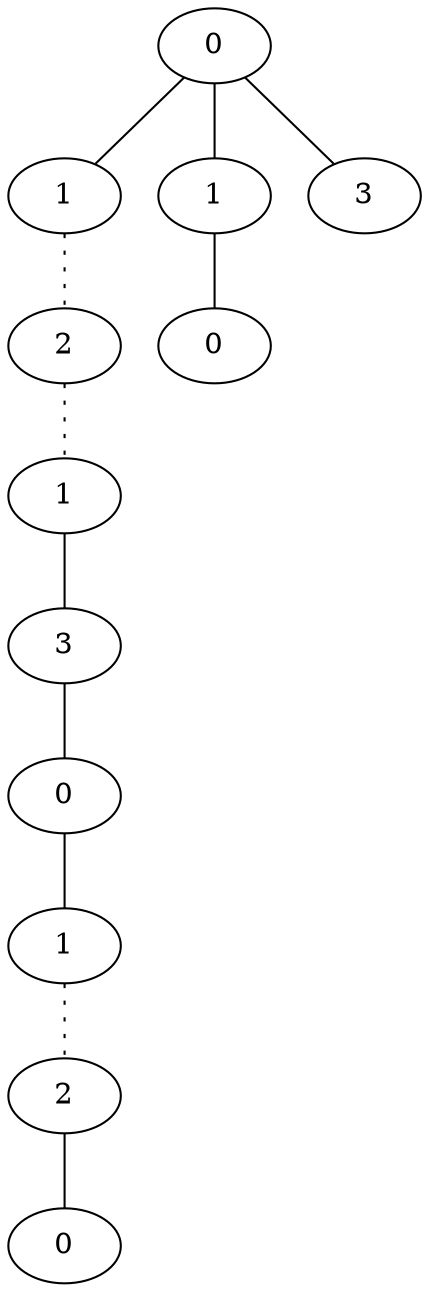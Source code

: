 graph {
a0[label=0];
a1[label=1];
a2[label=2];
a3[label=1];
a4[label=3];
a5[label=0];
a6[label=1];
a7[label=2];
a8[label=0];
a9[label=1];
a10[label=0];
a11[label=3];
a0 -- a1;
a0 -- a9;
a0 -- a11;
a1 -- a2 [style=dotted];
a2 -- a3 [style=dotted];
a3 -- a4;
a4 -- a5;
a5 -- a6;
a6 -- a7 [style=dotted];
a7 -- a8;
a9 -- a10;
}
